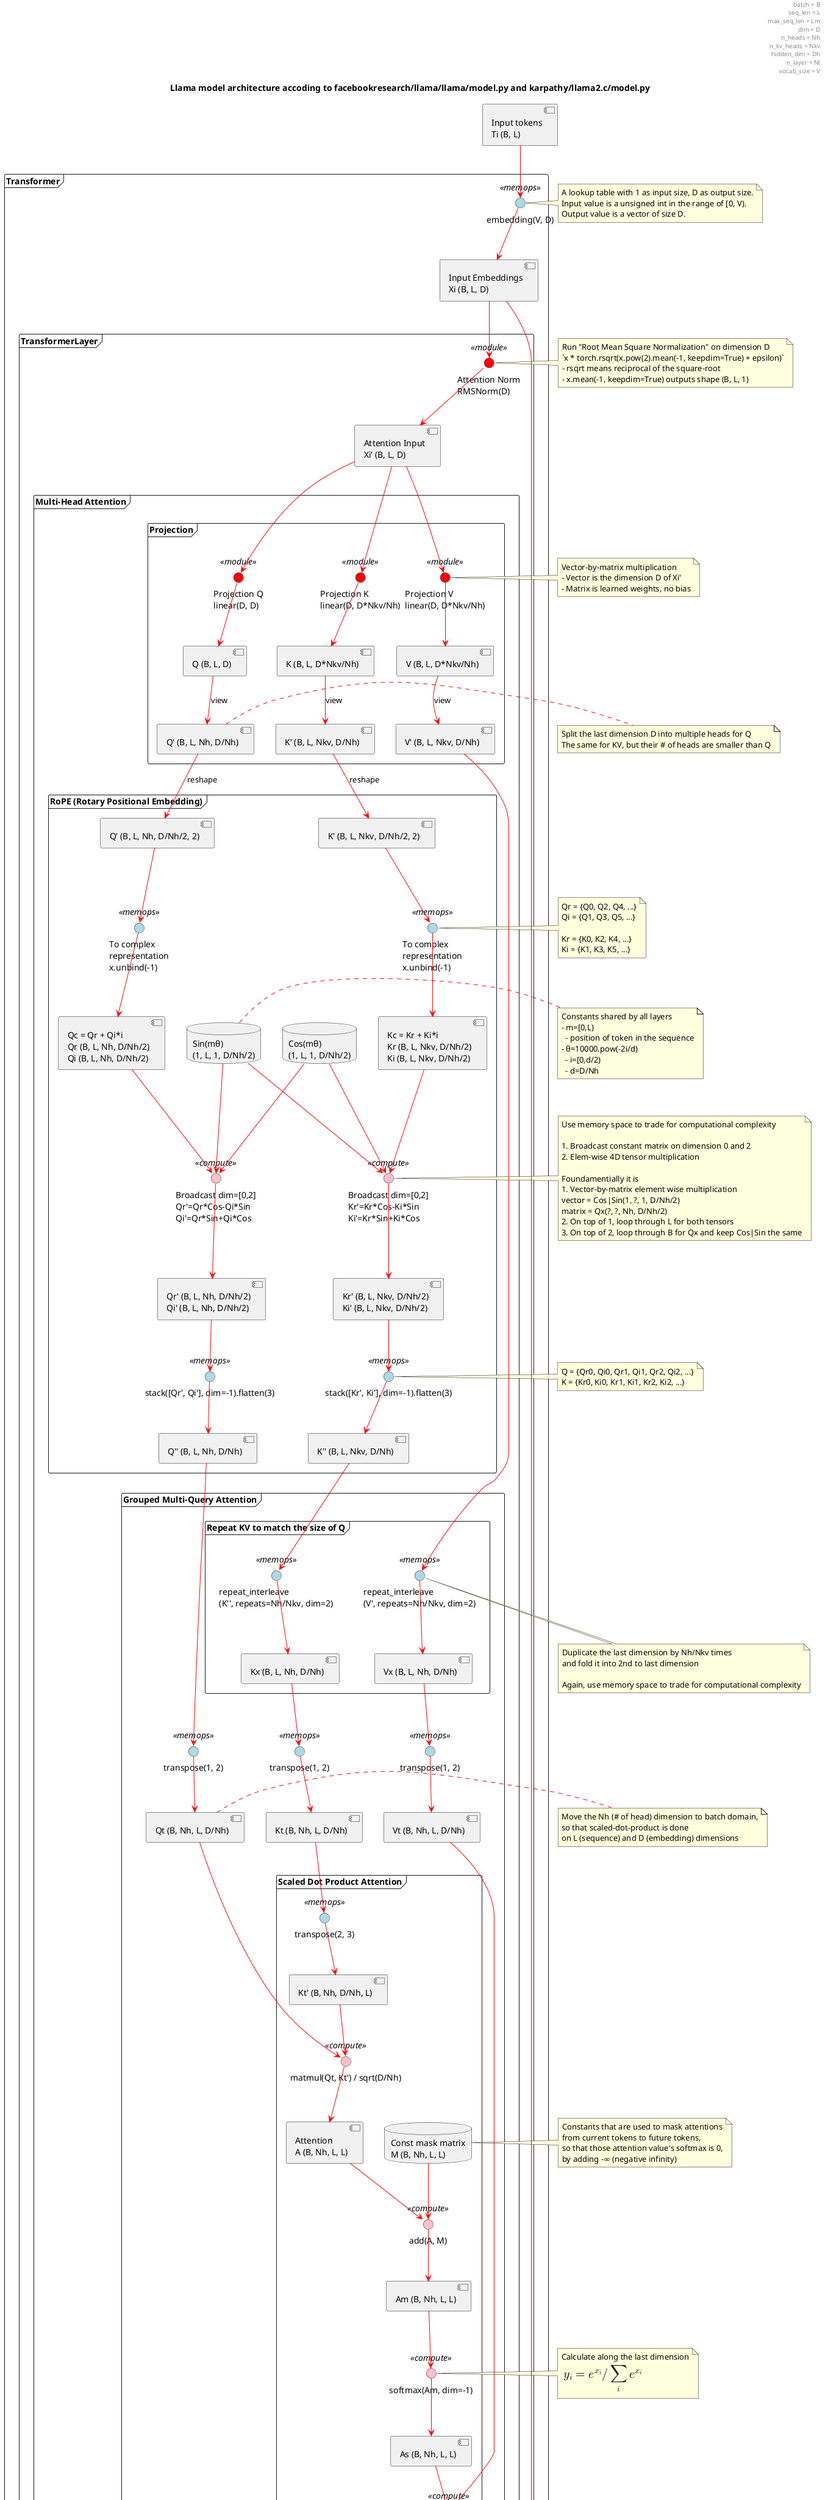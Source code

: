 @startuml "model"

title "Llama model architecture accoding to facebookresearch/llama/llama/model.py and karpathy/llama2.c/model.py"

skinparam CloudBorderColor White
skinparam interface {
    BackgroundColor<<memops>> Lightblue
    BackgroundColor<<compute>> Pink
    BackgroundColor<<module>> Red
}
skinparam component {
    ArrowColor Red
}


header
batch = B
seq_len = L
max_seq_len = Lm
dim = D
n_heads = Nh
n_kv_heads = Nkv
hidden_dim = Dh
n_layer = Nl
vocab_size = V
end header

footer
Dh = 4 * 2 * D // 3 then round-up to multiple_of
end footer


' Input token
[Input tokens\nTi (B, L)] as Ti

frame Transformer {
    ' Embeddings
    () "embedding(V, D)" as embedding <<memops>>
    [Input Embeddings\nXi (B, L, D)] as Xi

    Ti --> embedding
    embedding --> Xi

    frame TransformerLayer {
        ' RMS Norm
        () "Attention Norm\nRMSNorm(D)" as attention_norm <<module>>
        [Attention Input\nXi' (B, L, D)] as Xi1

        Xi --> attention_norm
        attention_norm --> Xi1

        frame "Multi-Head Attention" {
            frame Projection {
                ' Linear projection
                () "Projection Q\nlinear(D, D)" as projection_q <<module>>
                () "Projection K\nlinear(D, D*Nkv/Nh)" as projection_k <<module>>
                () "Projection V\nlinear(D, D*Nkv/Nh)" as projection_v <<module>>
                [Q (B, L, D)] as Q
                [K (B, L, D*Nkv/Nh)] as K
                [V (B, L, D*Nkv/Nh)] as V

                Xi1 --> projection_q
                Xi1 --> projection_k
                Xi1 --> projection_v

                projection_q --> Q
                projection_k --> K
                projection_v --> V

                ' Reshape
                [Q' (B, L, Nh, D/Nh)] as Q1
                [K' (B, L, Nkv, D/Nh)] as K1
                [V' (B, L, Nkv, D/Nh)] as V1

                Q --> Q1 : view
                K --> K1 : view
                V --> V1 : view
            }
            ' End of frame "Projection"

            frame "RoPE (Rotary Positional Embedding)" {
                ' Reshape and unbind XQ and XK to match complex representation
                [Q' (B, L, Nh, D/Nh/2, 2)] as _Q1
                [K' (B, L, Nkv, D/Nh/2, 2)] as _K1
                Q1 --> _Q1 : reshape
                K1 --> _K1 : reshape

                () "To complex\nrepresentation\nx.unbind(-1)" as complex_q <<memops>>
                () "To complex\nrepresentation\nx.unbind(-1)" as complex_k <<memops>>
                [Qc = Qr + Qi*i\nQr (B, L, Nh, D/Nh/2)\nQi (B, L, Nh, D/Nh/2)] as Qc
                [Kc = Kr + Ki*i\nKr (B, L, Nkv, D/Nh/2)\nKi (B, L, Nkv, D/Nh/2)] as Kc

                _Q1 --> complex_q
                _K1 --> complex_k
                complex_q --> Qc
                complex_k --> Kc

                ' RoPE precomputed sin/cos freqs
                database "Cos(mθ)\n(1, L, 1, D/Nh/2)" as Cos
                database "Sin(mθ)\n(1, L, 1, D/Nh/2)" as Sin

                ' Apply rotation on complex
                () "Broadcast dim=[0,2]\nQr'=Qr*Cos-Qi*Sin\nQi'=Qr*Sin+Qi*Cos" as rotate_q <<compute>>
                () "Broadcast dim=[0,2]\nKr'=Kr*Cos-Ki*Sin\nKi'=Kr*Sin+Ki*Cos" as rotate_k <<compute>>

                [Qr' (B, L, Nh, D/Nh/2)\nQi' (B, L, Nh, D/Nh/2)] as Qc1
                [Kr' (B, L, Nkv, D/Nh/2)\nKi' (B, L, Nkv, D/Nh/2)] as Kc1

                Qc --> rotate_q
                Cos --> rotate_q
                Sin --> rotate_q
                Kc --> rotate_k
                Cos --> rotate_k
                Sin --> rotate_k
                rotate_q --> Qc1
                rotate_k --> Kc1


                ' Stack and flatten (like shuffle cards)
                () "stack([Qr', Qi'], dim=-1).flatten(3)" as shuffle_q <<memops>>
                () "stack([Kr', Ki'], dim=-1).flatten(3)" as shuffle_k <<memops>>
                [Q'' (B, L, Nh, D/Nh)] as Q2
                [K'' (B, L, Nkv, D/Nh)] as K2

                Qc1 --> shuffle_q
                shuffle_q --> Q2
                Kc1 --> shuffle_k
                shuffle_k --> K2
            }
            ' End of frame RoPE

            frame "Grouped Multi-Query Attention" {

                frame "Repeat KV to match the size of Q" {
                    ' Repeat K and V for GQA (grouped multi-query attention)
                    () "repeat_interleave\n(K'', repeats=Nh/Nkv, dim=2)" as repeat_k <<memops>>
                    () "repeat_interleave\n(V', repeats=Nh/Nkv, dim=2)" as repeat_v <<memops>>
                    [Kx (B, L, Nh, D/Nh)] as Kx
                    [Vx (B, L, Nh, D/Nh)] as Vx

                    K2 --> repeat_k
                    repeat_k --> Kx
                    V1 --> repeat_v
                    repeat_v --> Vx
                }

                cloud {
                    ' Transpose
                    () "transpose(1, 2)" as trans_q <<memops>>
                    () "transpose(1, 2)" as trans_k <<memops>>
                    () "transpose(1, 2)" as trans_v <<memops>>

                    [Qt (B, Nh, L, D/Nh)] as Qt
                    [Kt (B, Nh, L, D/Nh)] as Kt
                    [Vt (B, Nh, L, D/Nh)] as Vt

                    Q2 --> trans_q
                    Kx --> trans_k
                    Vx --> trans_v
                    trans_q --> Qt
                    trans_k --> Kt
                    trans_v --> Vt
                }

                frame "Scaled Dot Product Attention" {
                    ' transpose
                    [Kt' (B, Nh, D/Nh, L)] as Kt1
                    () "transpose(2, 3)" as trans_kt <<memops>>

                    Kt --> trans_kt
                    trans_kt --> Kt1

                    ' matmul
                    () "matmul(Qt, Kt') / sqrt(D/Nh)" as matmul_q_k <<compute>>
                    [Attention\nA (B, Nh, L, L)] as A

                    Qt --> matmul_q_k
                    Kt1 --> matmul_q_k
                    matmul_q_k --> A

                    ' mask
                    database "Const mask matrix\nM (B, Nh, L, L)" as M
                    () "add(A, M)" as add_mask <<compute>>
                    [Am (B, Nh, L, L)] as Am

                    A --> add_mask
                    M --> add_mask
                    add_mask --> Am

                    ' softmax
                    () "softmax(Am, dim=-1)" as softmax <<compute>>
                    [As (B, Nh, L, L)] as As

                    Am --> softmax
                    softmax --> As

                    ' matmul
                    () "matmul(As, Vt)" as matmul_a_v <<compute>>
                    [Self-Attention\nSA(B, Nh, L, D/Nh)] as SA

                    Vt --> matmul_a_v
                    As --> matmul_a_v
                    matmul_a_v --> SA
                }
                ' End of frame "Scaled Dot Product Attention"

                ' concat heads
                () "tranpose(1, 2).contiguous()" as concat_sa <<memops>>
                [Self-Attention concatenated\nSAc (B, L, Nh, D/Nh)] as SAc
                [Self-Attention concatenated\nSAc' (B, L, D)] as SAc1

                SA --> concat_sa
                concat_sa --> SAc
                SAc --> SAc1 : view(B, L, -1)

                ' Linear
                () "Projection A\nlinear(D, D)" as projection_sac <<module>>
                [Self-Attention projection\nSAp (B, L, D)] as SAp

                SAc1 --> projection_sac
                projection_sac --> SAp
            }
            ' End of frame "Grouped Multi-Query Attention"
        }

        ' Residual after attention
        () "Attention Residual Add" as attention_residual_add <<compute>>
        [Attention Residual Output\nHa (B, L, D)] as Ha
        Xi --> attention_residual_add
        SAp --> attention_residual_add

        attention_residual_add --> Ha

        ' RMSNorm
        () "FFN Norm\nRMSNorm(D)" as ffn_norm <<module>>
        [FFN input\nHi (B, L, D)] as Hi

        Ha --> ffn_norm
        ffn_norm --> Hi

        frame FeedForward {
            cloud {
                () "Gate Projection\nlinear(D, Dh)" as gate_projection <<module>>
                () "Up Projection\nlinear(D, Dh)" as up_projection <<module>>
                [Hg (B, L, Dh)] as Hg
                [Hu (B, L, Dh)] as Hu

                Hi --> gate_projection
                gate_projection --> Hg
                Hi --> up_projection
                up_projection --> Hu
            }

            () "swish()" as swish <<compute>>
            [Hs (B, L, Dh)] as Hs

            Hg --> swish
            swish --> Hs

            () "Elem-Wise Mul()" as elem_wise_mul <<compute>>
            [Hm (B, L, Dh)] as Hm
            Hu --> elem_wise_mul
            Hs --> elem_wise_mul
            elem_wise_mul --> Hm

            () "Down Projection\nlinear(Dh, D)" as down_projection <<module>>
            [Hd (B, L, D)] as Hd

            Hm --> down_projection
            down_projection --> Hd
        }
        ' End of frame FeedForward

        ' Residual after FFN
        () "FNN Residual Add(Hd, Ha)" as ffn_residual_add <<compute>>
        [FFN Residual Output\nHf (B, L, D)] as Hf
        Ha --> ffn_residual_add
        Hd --> ffn_residual_add
        ffn_residual_add --> Hf
    }


    ' Loop TransformerLayer
    () "Looping through the layers" as layer_loop
    [Input Embeddings\nXi (B, L, D)] as _Xi

    Hf --> layer_loop
    layer_loop -> _Xi : Loop is not finished\n(to the next layer's input)

}

' RMSNorm
() "Output Norm\nRMSNorm(D)" as output_norm <<module>>
[Output Embeddings\nXo (B, L, D)] as Xo

layer_loop --> output_norm : Loop is finished
output_norm --> Xo

' Output linear
() "Output Linear\nlinear(D, V)" as output_linear <<module>>
[Output Logits\nLo (B, L|1, V)] as Lo

Xo --> output_linear
output_linear --> Lo

note right of embedding
A lookup table with 1 as input size, D as output size.
Input value is a unsigned int in the range of [0, V).
Output value is a vector of size D.
end note

note right of attention_norm
Run "Root Mean Square Normalization" on dimension D
`x * torch.rsqrt(x.pow(2).mean(-1, keepdim=True) + epsilon)`
- rsqrt means reciprocal of the square-root
- x.mean(-1, keepdim=True) outputs shape (B, L, 1)
end note

note right of projection_v
Vector-by-matrix multiplication
- Vector is the dimension D of Xi'
- Matrix is learned weights, no bias
end note

note right of Q1
Split the last dimension D into multiple heads for Q
The same for KV, but their # of heads are smaller than Q
end note

note right of complex_k
Qr = {Q0, Q2, Q4, ...}
Qi = {Q1, Q3, Q5, ...}

Kr = {K0, K2, K4, ...}
Ki = {K1, K3, K5, ...}
end note

note right of Sin
Constants shared by all layers
- m=[0,L)
  - position of token in the sequence
- θ=10000.pow(-2i/d)
  - i=[0,d/2)
  - d=D/Nh
end note

note right of rotate_k
Use memory space to trade for computational complexity

1. Broadcast constant matrix on dimension 0 and 2
2. Elem-wise 4D tensor multiplication

Foundamentially it is
1. Vector-by-matrix element wise multiplication
vector = Cos|Sin(1, ?, 1, D/Nh/2)
matrix = Qx(?, ?, Nh, D/Nh/2)
2. On top of 1, loop through L for both tensors
3. On top of 2, loop through B for Qx and keep Cos|Sin the same
end note

note right of shuffle_k
Q = {Qr0, Qi0, Qr1, Qi1, Qr2, Qi2, ...}
K = {Kr0, Ki0, Kr1, Ki1, Kr2, Ki2, ...}
end note

note bottom of repeat_v
Duplicate the last dimension by Nh/Nkv times
and fold it into 2nd to last dimension

Again, use memory space to trade for computational complexity
end note

note right of Qt
Move the Nh (# of head) dimension to batch domain,
so that scaled-dot-product is done
on L (sequence) and D (embedding) dimensions
end note

note right of M
Constants that are used to mask attentions
from current tokens to future tokens,
so that those attention value's softmax is 0,
by adding -∞ (negative infinity)
end note

note right of softmax
Calculate along the last dimension
<latex>
y_i = e^{x_i} / \sum_i{e^{x_i}}
</latex>
end note

note right of matmul_a_v
NOTE: V needs NO transpose
end note

note right of SAc1
Back to (batch, sequence, embedding)
end note

note right of Hu
Dn (hidden dimension) is ~2.5x of D
end note

note right of output_linear
From embedding to vocabulary probability. Each number
in the last domain represents the probability of corresponding token
end note

note right of Lo
Output of the model is a list of logits (last dimension, V) that
represent the values associated with every tokens in the vocaburary.
Then we use sampling algorithm to pick the next token.

The L dimension (second to last) actually means the model predicted
next token of every position of the input sequence, and it's used in
training mode. If in inference mode, we only need the last one, which
is the future (unknown) token.
end note


note right of _Xi
Goes back to the input of Transformer Layer.
> Drawing the arrow will mess up PlantUML's engine
> and make this diagram unreadable, therefore it's not shown here.
end note


@enduml
